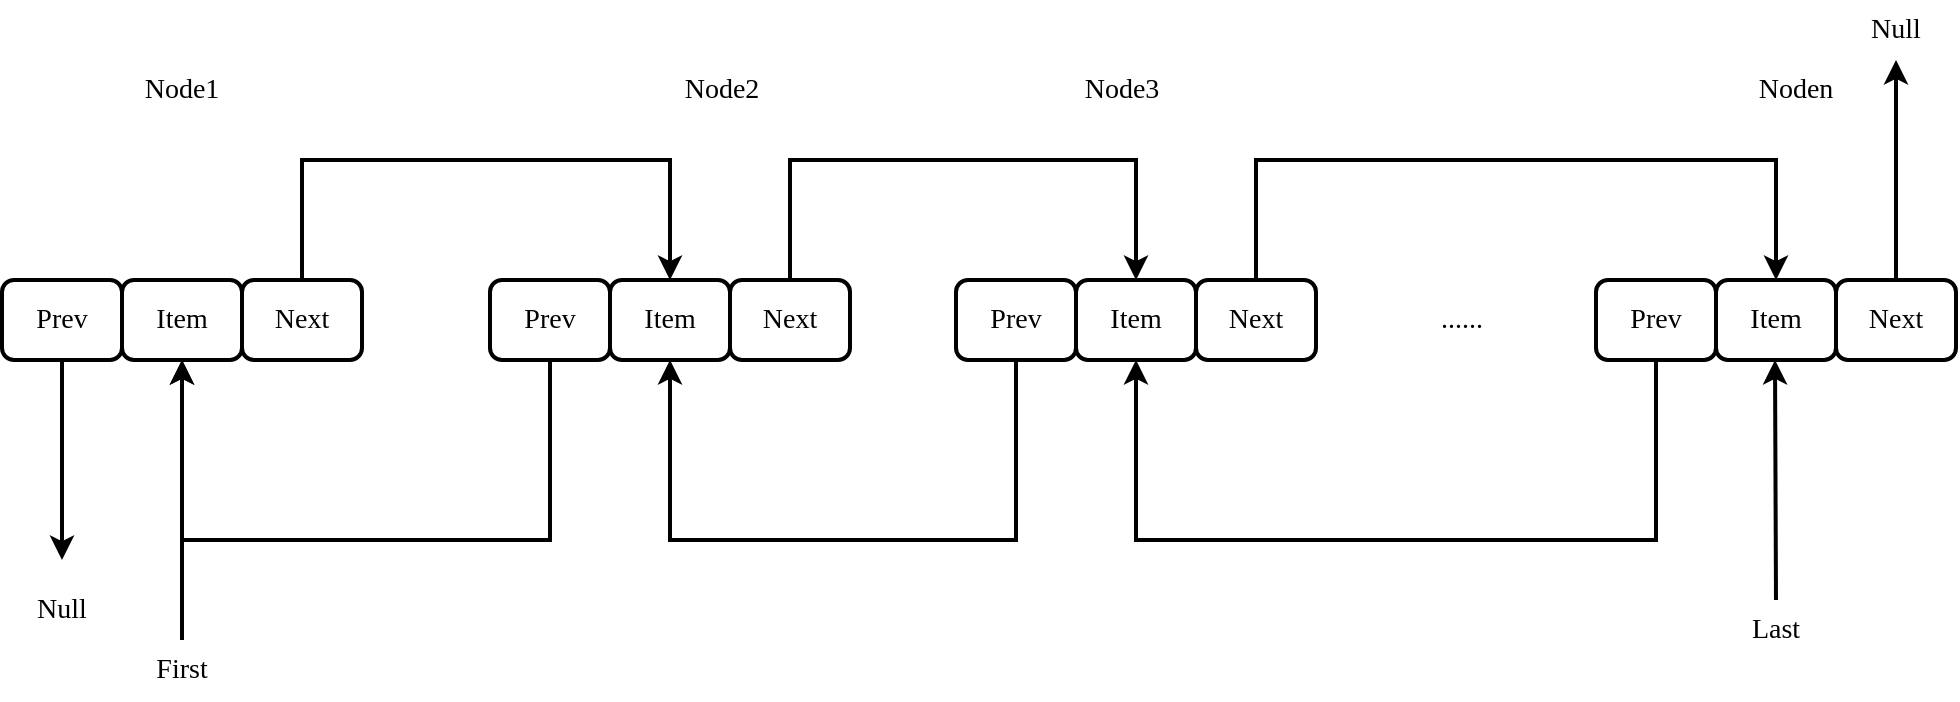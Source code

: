 <mxfile version="21.2.9" type="github" pages="5">
  <diagram name="第 1 页" id="wIRMe-s_Gl-oYLE8g8nR">
    <mxGraphModel dx="2074" dy="1116" grid="1" gridSize="10" guides="1" tooltips="1" connect="1" arrows="1" fold="1" page="0" pageScale="1" pageWidth="827" pageHeight="1169" math="0" shadow="0">
      <root>
        <mxCell id="0" />
        <mxCell id="1" parent="0" />
        <mxCell id="qrg42Uozh6qfRvUPrSkR-20" style="edgeStyle=orthogonalEdgeStyle;rounded=0;orthogonalLoop=1;jettySize=auto;html=1;fontSize=14;fontFamily=Lucida Console;strokeWidth=2;" parent="1" source="qrg42Uozh6qfRvUPrSkR-1" edge="1">
          <mxGeometry relative="1" as="geometry">
            <mxPoint x="200" y="410" as="targetPoint" />
          </mxGeometry>
        </mxCell>
        <mxCell id="qrg42Uozh6qfRvUPrSkR-1" value="Prev" style="rounded=1;whiteSpace=wrap;html=1;fontFamily=Lucida Console;fontSize=14;strokeWidth=2;" parent="1" vertex="1">
          <mxGeometry x="170" y="270" width="60" height="40" as="geometry" />
        </mxCell>
        <mxCell id="qrg42Uozh6qfRvUPrSkR-2" value="Item" style="rounded=1;whiteSpace=wrap;html=1;fontFamily=Lucida Console;fontSize=14;strokeWidth=2;" parent="1" vertex="1">
          <mxGeometry x="230" y="270" width="60" height="40" as="geometry" />
        </mxCell>
        <mxCell id="qrg42Uozh6qfRvUPrSkR-23" style="edgeStyle=orthogonalEdgeStyle;rounded=0;orthogonalLoop=1;jettySize=auto;html=1;fontSize=14;fontFamily=Lucida Console;strokeWidth=2;" parent="1" source="qrg42Uozh6qfRvUPrSkR-3" target="qrg42Uozh6qfRvUPrSkR-8" edge="1">
          <mxGeometry relative="1" as="geometry">
            <Array as="points">
              <mxPoint x="320" y="210" />
              <mxPoint x="504" y="210" />
            </Array>
          </mxGeometry>
        </mxCell>
        <mxCell id="qrg42Uozh6qfRvUPrSkR-3" value="Next" style="rounded=1;whiteSpace=wrap;html=1;fontFamily=Lucida Console;fontSize=14;strokeWidth=2;" parent="1" vertex="1">
          <mxGeometry x="290" y="270" width="60" height="40" as="geometry" />
        </mxCell>
        <mxCell id="qrg42Uozh6qfRvUPrSkR-22" style="edgeStyle=orthogonalEdgeStyle;rounded=0;orthogonalLoop=1;jettySize=auto;html=1;entryX=0.5;entryY=1;entryDx=0;entryDy=0;fontSize=14;fontFamily=Lucida Console;strokeWidth=2;" parent="1" source="qrg42Uozh6qfRvUPrSkR-7" target="qrg42Uozh6qfRvUPrSkR-2" edge="1">
          <mxGeometry relative="1" as="geometry">
            <Array as="points">
              <mxPoint x="444" y="400" />
              <mxPoint x="260" y="400" />
            </Array>
          </mxGeometry>
        </mxCell>
        <mxCell id="qrg42Uozh6qfRvUPrSkR-7" value="Prev" style="rounded=1;whiteSpace=wrap;html=1;fontFamily=Lucida Console;fontSize=14;strokeWidth=2;" parent="1" vertex="1">
          <mxGeometry x="414" y="270" width="60" height="40" as="geometry" />
        </mxCell>
        <mxCell id="qrg42Uozh6qfRvUPrSkR-8" value="Item" style="rounded=1;whiteSpace=wrap;html=1;fontFamily=Lucida Console;fontSize=14;strokeWidth=2;" parent="1" vertex="1">
          <mxGeometry x="474" y="270" width="60" height="40" as="geometry" />
        </mxCell>
        <mxCell id="qrg42Uozh6qfRvUPrSkR-24" style="edgeStyle=orthogonalEdgeStyle;rounded=0;orthogonalLoop=1;jettySize=auto;html=1;entryX=0.5;entryY=0;entryDx=0;entryDy=0;fontSize=14;fontFamily=Lucida Console;strokeWidth=2;" parent="1" source="qrg42Uozh6qfRvUPrSkR-9" target="qrg42Uozh6qfRvUPrSkR-11" edge="1">
          <mxGeometry relative="1" as="geometry">
            <Array as="points">
              <mxPoint x="564" y="210" />
              <mxPoint x="737" y="210" />
            </Array>
          </mxGeometry>
        </mxCell>
        <mxCell id="qrg42Uozh6qfRvUPrSkR-9" value="Next" style="rounded=1;whiteSpace=wrap;html=1;fontFamily=Lucida Console;fontSize=14;strokeWidth=2;" parent="1" vertex="1">
          <mxGeometry x="534" y="270" width="60" height="40" as="geometry" />
        </mxCell>
        <mxCell id="qrg42Uozh6qfRvUPrSkR-25" style="edgeStyle=orthogonalEdgeStyle;rounded=0;orthogonalLoop=1;jettySize=auto;html=1;entryX=0.5;entryY=1;entryDx=0;entryDy=0;fontSize=14;fontFamily=Lucida Console;strokeWidth=2;" parent="1" source="qrg42Uozh6qfRvUPrSkR-10" target="qrg42Uozh6qfRvUPrSkR-8" edge="1">
          <mxGeometry relative="1" as="geometry">
            <Array as="points">
              <mxPoint x="677" y="400" />
              <mxPoint x="504" y="400" />
            </Array>
          </mxGeometry>
        </mxCell>
        <mxCell id="qrg42Uozh6qfRvUPrSkR-10" value="Prev" style="rounded=1;whiteSpace=wrap;html=1;fontFamily=Lucida Console;fontSize=14;strokeWidth=2;" parent="1" vertex="1">
          <mxGeometry x="647" y="270" width="60" height="40" as="geometry" />
        </mxCell>
        <mxCell id="qrg42Uozh6qfRvUPrSkR-11" value="Item" style="rounded=1;whiteSpace=wrap;html=1;fontFamily=Lucida Console;fontSize=14;strokeWidth=2;" parent="1" vertex="1">
          <mxGeometry x="707" y="270" width="60" height="40" as="geometry" />
        </mxCell>
        <mxCell id="qrg42Uozh6qfRvUPrSkR-30" style="edgeStyle=orthogonalEdgeStyle;rounded=0;orthogonalLoop=1;jettySize=auto;html=1;fontSize=14;fontFamily=Lucida Console;strokeWidth=2;" parent="1" source="qrg42Uozh6qfRvUPrSkR-12" target="qrg42Uozh6qfRvUPrSkR-14" edge="1">
          <mxGeometry relative="1" as="geometry">
            <Array as="points">
              <mxPoint x="797" y="210" />
              <mxPoint x="1057" y="210" />
            </Array>
          </mxGeometry>
        </mxCell>
        <mxCell id="qrg42Uozh6qfRvUPrSkR-12" value="Next" style="rounded=1;whiteSpace=wrap;html=1;fontFamily=Lucida Console;fontSize=14;strokeWidth=2;" parent="1" vertex="1">
          <mxGeometry x="767" y="270" width="60" height="40" as="geometry" />
        </mxCell>
        <mxCell id="qrg42Uozh6qfRvUPrSkR-31" style="edgeStyle=orthogonalEdgeStyle;rounded=0;orthogonalLoop=1;jettySize=auto;html=1;entryX=0.5;entryY=1;entryDx=0;entryDy=0;fontSize=14;fontFamily=Lucida Console;strokeWidth=2;" parent="1" source="qrg42Uozh6qfRvUPrSkR-13" target="qrg42Uozh6qfRvUPrSkR-11" edge="1">
          <mxGeometry relative="1" as="geometry">
            <Array as="points">
              <mxPoint x="997" y="400" />
              <mxPoint x="737" y="400" />
            </Array>
          </mxGeometry>
        </mxCell>
        <mxCell id="qrg42Uozh6qfRvUPrSkR-13" value="Prev" style="rounded=1;whiteSpace=wrap;html=1;fontFamily=Lucida Console;fontSize=14;strokeWidth=2;" parent="1" vertex="1">
          <mxGeometry x="967" y="270" width="60" height="40" as="geometry" />
        </mxCell>
        <mxCell id="qrg42Uozh6qfRvUPrSkR-14" value="Item" style="rounded=1;whiteSpace=wrap;html=1;fontFamily=Lucida Console;fontSize=14;strokeWidth=2;" parent="1" vertex="1">
          <mxGeometry x="1027" y="270" width="60" height="40" as="geometry" />
        </mxCell>
        <mxCell id="qrg42Uozh6qfRvUPrSkR-36" style="edgeStyle=orthogonalEdgeStyle;rounded=0;orthogonalLoop=1;jettySize=auto;html=1;fontSize=14;fontFamily=Lucida Console;strokeWidth=2;" parent="1" source="qrg42Uozh6qfRvUPrSkR-15" edge="1">
          <mxGeometry relative="1" as="geometry">
            <mxPoint x="1117" y="160" as="targetPoint" />
          </mxGeometry>
        </mxCell>
        <mxCell id="qrg42Uozh6qfRvUPrSkR-15" value="Next" style="rounded=1;whiteSpace=wrap;html=1;fontFamily=Lucida Console;fontSize=14;strokeWidth=2;" parent="1" vertex="1">
          <mxGeometry x="1087" y="270" width="60" height="40" as="geometry" />
        </mxCell>
        <mxCell id="qrg42Uozh6qfRvUPrSkR-16" value="......" style="text;html=1;strokeColor=none;fillColor=none;align=center;verticalAlign=middle;whiteSpace=wrap;rounded=0;fontSize=14;fontFamily=Lucida Console;strokeWidth=2;" parent="1" vertex="1">
          <mxGeometry x="870" y="270" width="60" height="40" as="geometry" />
        </mxCell>
        <mxCell id="qrg42Uozh6qfRvUPrSkR-18" value="" style="endArrow=classic;html=1;rounded=0;entryX=0.5;entryY=1;entryDx=0;entryDy=0;fontSize=14;fontFamily=Lucida Console;strokeWidth=2;" parent="1" target="qrg42Uozh6qfRvUPrSkR-2" edge="1">
          <mxGeometry width="50" height="50" relative="1" as="geometry">
            <mxPoint x="260" y="450" as="sourcePoint" />
            <mxPoint x="260" y="330" as="targetPoint" />
          </mxGeometry>
        </mxCell>
        <mxCell id="qrg42Uozh6qfRvUPrSkR-19" value="First" style="text;html=1;strokeColor=none;fillColor=none;align=center;verticalAlign=middle;whiteSpace=wrap;rounded=0;fontFamily=Lucida Console;fontSize=14;strokeWidth=2;" parent="1" vertex="1">
          <mxGeometry x="230" y="450" width="60" height="30" as="geometry" />
        </mxCell>
        <mxCell id="qrg42Uozh6qfRvUPrSkR-21" value="Null" style="text;html=1;strokeColor=none;fillColor=none;align=center;verticalAlign=middle;whiteSpace=wrap;rounded=0;fontSize=14;fontFamily=Lucida Console;strokeWidth=2;" parent="1" vertex="1">
          <mxGeometry x="170" y="420" width="60" height="30" as="geometry" />
        </mxCell>
        <mxCell id="qrg42Uozh6qfRvUPrSkR-26" value="Node1" style="text;html=1;strokeColor=none;fillColor=none;align=center;verticalAlign=middle;whiteSpace=wrap;rounded=0;fontFamily=Lucida Console;fontSize=14;strokeWidth=2;" parent="1" vertex="1">
          <mxGeometry x="230" y="160" width="60" height="30" as="geometry" />
        </mxCell>
        <mxCell id="qrg42Uozh6qfRvUPrSkR-27" value="Node2" style="text;html=1;strokeColor=none;fillColor=none;align=center;verticalAlign=middle;whiteSpace=wrap;rounded=0;fontFamily=Lucida Console;fontSize=14;strokeWidth=2;" parent="1" vertex="1">
          <mxGeometry x="500" y="160" width="60" height="30" as="geometry" />
        </mxCell>
        <mxCell id="qrg42Uozh6qfRvUPrSkR-28" value="Node3" style="text;html=1;strokeColor=none;fillColor=none;align=center;verticalAlign=middle;whiteSpace=wrap;rounded=0;fontFamily=Lucida Console;fontSize=14;strokeWidth=2;" parent="1" vertex="1">
          <mxGeometry x="700" y="160" width="60" height="30" as="geometry" />
        </mxCell>
        <mxCell id="qrg42Uozh6qfRvUPrSkR-29" value="Noden" style="text;html=1;strokeColor=none;fillColor=none;align=center;verticalAlign=middle;whiteSpace=wrap;rounded=0;fontFamily=Lucida Console;fontSize=14;strokeWidth=2;" parent="1" vertex="1">
          <mxGeometry x="1037" y="160" width="60" height="30" as="geometry" />
        </mxCell>
        <mxCell id="qrg42Uozh6qfRvUPrSkR-33" value="" style="endArrow=classic;html=1;rounded=0;entryX=0.5;entryY=1;entryDx=0;entryDy=0;fontSize=14;fontFamily=Lucida Console;strokeWidth=2;" parent="1" edge="1">
          <mxGeometry width="50" height="50" relative="1" as="geometry">
            <mxPoint x="1057" y="430" as="sourcePoint" />
            <mxPoint x="1056.5" y="310" as="targetPoint" />
          </mxGeometry>
        </mxCell>
        <mxCell id="qrg42Uozh6qfRvUPrSkR-35" value="Last" style="text;html=1;strokeColor=none;fillColor=none;align=center;verticalAlign=middle;whiteSpace=wrap;rounded=0;fontFamily=Lucida Console;fontSize=14;strokeWidth=2;" parent="1" vertex="1">
          <mxGeometry x="1027" y="430" width="60" height="30" as="geometry" />
        </mxCell>
        <mxCell id="qrg42Uozh6qfRvUPrSkR-37" value="Null" style="text;html=1;strokeColor=none;fillColor=none;align=center;verticalAlign=middle;whiteSpace=wrap;rounded=0;fontSize=14;fontFamily=Lucida Console;strokeWidth=2;" parent="1" vertex="1">
          <mxGeometry x="1087" y="130" width="60" height="30" as="geometry" />
        </mxCell>
      </root>
    </mxGraphModel>
  </diagram>
  <diagram id="QfgXBux2_X3bpuQgBIrw" name="第 2 页">
    <mxGraphModel dx="2074" dy="1116" grid="1" gridSize="10" guides="1" tooltips="1" connect="1" arrows="1" fold="1" page="1" pageScale="1" pageWidth="827" pageHeight="1169" math="0" shadow="0">
      <root>
        <mxCell id="0" />
        <mxCell id="1" parent="0" />
        <mxCell id="dg6ZHdE0oC0c4fAQFHmU-4" style="edgeStyle=orthogonalEdgeStyle;rounded=0;orthogonalLoop=1;jettySize=auto;html=1;fontFamily=Lucida Console;fontSize=14;" parent="1" source="dg6ZHdE0oC0c4fAQFHmU-1" target="dg6ZHdE0oC0c4fAQFHmU-3" edge="1">
          <mxGeometry relative="1" as="geometry" />
        </mxCell>
        <mxCell id="dg6ZHdE0oC0c4fAQFHmU-1" value="开始" style="rounded=1;whiteSpace=wrap;html=1;fontSize=14;fontFamily=Lucida Console;" parent="1" vertex="1">
          <mxGeometry x="80" y="150" width="70" height="40" as="geometry" />
        </mxCell>
        <mxCell id="dg6ZHdE0oC0c4fAQFHmU-7" style="edgeStyle=orthogonalEdgeStyle;rounded=0;orthogonalLoop=1;jettySize=auto;html=1;fontSize=14;fontFamily=Lucida Console;" parent="1" source="dg6ZHdE0oC0c4fAQFHmU-3" target="dg6ZHdE0oC0c4fAQFHmU-6" edge="1">
          <mxGeometry relative="1" as="geometry" />
        </mxCell>
        <mxCell id="dg6ZHdE0oC0c4fAQFHmU-3" value="hash()" style="rounded=1;whiteSpace=wrap;html=1;fontSize=14;fontFamily=Lucida Console;" parent="1" vertex="1">
          <mxGeometry x="260" y="150" width="70" height="40" as="geometry" />
        </mxCell>
        <mxCell id="dg6ZHdE0oC0c4fAQFHmU-5" value="计算key的hash值" style="text;html=1;strokeColor=none;fillColor=none;align=center;verticalAlign=middle;whiteSpace=wrap;rounded=0;fontFamily=Lucida Console;fontSize=14;" parent="1" vertex="1">
          <mxGeometry x="160" y="180" width="80" height="30" as="geometry" />
        </mxCell>
        <mxCell id="dg6ZHdE0oC0c4fAQFHmU-13" style="edgeStyle=orthogonalEdgeStyle;rounded=0;orthogonalLoop=1;jettySize=auto;html=1;fontSize=14;fontFamily=Lucida Console;" parent="1" source="dg6ZHdE0oC0c4fAQFHmU-6" target="dg6ZHdE0oC0c4fAQFHmU-10" edge="1">
          <mxGeometry relative="1" as="geometry" />
        </mxCell>
        <mxCell id="dg6ZHdE0oC0c4fAQFHmU-15" style="edgeStyle=orthogonalEdgeStyle;rounded=0;orthogonalLoop=1;jettySize=auto;html=1;fontSize=14;fontFamily=Lucida Console;" parent="1" source="dg6ZHdE0oC0c4fAQFHmU-6" target="dg6ZHdE0oC0c4fAQFHmU-12" edge="1">
          <mxGeometry relative="1" as="geometry" />
        </mxCell>
        <mxCell id="dg6ZHdE0oC0c4fAQFHmU-6" value="判断该位置的元素是否为null" style="rhombus;whiteSpace=wrap;html=1;fontSize=14;fontFamily=Lucida Console;" parent="1" vertex="1">
          <mxGeometry x="440" y="130" width="90" height="80" as="geometry" />
        </mxCell>
        <mxCell id="dg6ZHdE0oC0c4fAQFHmU-8" value="根据hash值计算当前元素的位置" style="text;html=1;strokeColor=none;fillColor=none;align=center;verticalAlign=middle;whiteSpace=wrap;rounded=0;fontFamily=Lucida Console;fontSize=14;" parent="1" vertex="1">
          <mxGeometry x="340" y="180" width="80" height="40" as="geometry" />
        </mxCell>
        <mxCell id="dg6ZHdE0oC0c4fAQFHmU-29" style="edgeStyle=orthogonalEdgeStyle;rounded=0;orthogonalLoop=1;jettySize=auto;html=1;fontSize=14;fontFamily=Lucida Console;" parent="1" source="dg6ZHdE0oC0c4fAQFHmU-10" target="dg6ZHdE0oC0c4fAQFHmU-28" edge="1">
          <mxGeometry relative="1" as="geometry" />
        </mxCell>
        <mxCell id="dg6ZHdE0oC0c4fAQFHmU-10" value="直接添加到桶里" style="rounded=1;whiteSpace=wrap;html=1;fontSize=14;fontFamily=Lucida Console;" parent="1" vertex="1">
          <mxGeometry x="610" y="150" width="110" height="40" as="geometry" />
        </mxCell>
        <mxCell id="dg6ZHdE0oC0c4fAQFHmU-18" style="edgeStyle=orthogonalEdgeStyle;rounded=0;orthogonalLoop=1;jettySize=auto;html=1;fontSize=14;fontFamily=Lucida Console;" parent="1" source="dg6ZHdE0oC0c4fAQFHmU-12" target="dg6ZHdE0oC0c4fAQFHmU-17" edge="1">
          <mxGeometry relative="1" as="geometry" />
        </mxCell>
        <mxCell id="dg6ZHdE0oC0c4fAQFHmU-30" style="edgeStyle=orthogonalEdgeStyle;rounded=0;orthogonalLoop=1;jettySize=auto;html=1;fontSize=14;fontFamily=Lucida Console;" parent="1" source="dg6ZHdE0oC0c4fAQFHmU-12" target="dg6ZHdE0oC0c4fAQFHmU-20" edge="1">
          <mxGeometry relative="1" as="geometry" />
        </mxCell>
        <mxCell id="dg6ZHdE0oC0c4fAQFHmU-12" value="equals()" style="rhombus;whiteSpace=wrap;html=1;fontSize=14;fontFamily=Lucida Console;" parent="1" vertex="1">
          <mxGeometry x="440" y="300" width="90" height="80" as="geometry" />
        </mxCell>
        <mxCell id="dg6ZHdE0oC0c4fAQFHmU-14" value="true" style="text;html=1;strokeColor=none;fillColor=none;align=center;verticalAlign=middle;whiteSpace=wrap;rounded=0;fontSize=14;fontFamily=Lucida Console;" parent="1" vertex="1">
          <mxGeometry x="533" y="140" width="60" height="30" as="geometry" />
        </mxCell>
        <mxCell id="dg6ZHdE0oC0c4fAQFHmU-16" value="false" style="text;html=1;strokeColor=none;fillColor=none;align=center;verticalAlign=middle;whiteSpace=wrap;rounded=0;fontSize=14;fontFamily=Lucida Console;" parent="1" vertex="1">
          <mxGeometry x="480" y="240" width="60" height="30" as="geometry" />
        </mxCell>
        <mxCell id="dg6ZHdE0oC0c4fAQFHmU-47" style="edgeStyle=orthogonalEdgeStyle;rounded=0;orthogonalLoop=1;jettySize=auto;html=1;" parent="1" source="dg6ZHdE0oC0c4fAQFHmU-17" target="dg6ZHdE0oC0c4fAQFHmU-19" edge="1">
          <mxGeometry relative="1" as="geometry" />
        </mxCell>
        <mxCell id="dg6ZHdE0oC0c4fAQFHmU-17" value="将当前元素替换之前的元素" style="rounded=1;whiteSpace=wrap;html=1;fontSize=14;fontFamily=Lucida Console;" parent="1" vertex="1">
          <mxGeometry x="240" y="320" width="120" height="40" as="geometry" />
        </mxCell>
        <mxCell id="dg6ZHdE0oC0c4fAQFHmU-19" value="return 原来的元素" style="rounded=1;whiteSpace=wrap;html=1;fontSize=14;fontFamily=Lucida Console;" parent="1" vertex="1">
          <mxGeometry x="35" y="320" width="140" height="40" as="geometry" />
        </mxCell>
        <mxCell id="dg6ZHdE0oC0c4fAQFHmU-31" style="edgeStyle=orthogonalEdgeStyle;rounded=0;orthogonalLoop=1;jettySize=auto;html=1;fontSize=14;fontFamily=Lucida Console;" parent="1" source="dg6ZHdE0oC0c4fAQFHmU-20" target="dg6ZHdE0oC0c4fAQFHmU-21" edge="1">
          <mxGeometry relative="1" as="geometry" />
        </mxCell>
        <mxCell id="dg6ZHdE0oC0c4fAQFHmU-20" value="是否已经在红黑树存储" style="rhombus;whiteSpace=wrap;html=1;fontSize=14;fontFamily=Lucida Console;" parent="1" vertex="1">
          <mxGeometry x="440" y="450" width="90" height="80" as="geometry" />
        </mxCell>
        <mxCell id="dg6ZHdE0oC0c4fAQFHmU-32" style="edgeStyle=orthogonalEdgeStyle;rounded=0;orthogonalLoop=1;jettySize=auto;html=1;fontSize=14;fontFamily=Lucida Console;" parent="1" source="dg6ZHdE0oC0c4fAQFHmU-21" target="dg6ZHdE0oC0c4fAQFHmU-22" edge="1">
          <mxGeometry relative="1" as="geometry" />
        </mxCell>
        <mxCell id="dg6ZHdE0oC0c4fAQFHmU-36" style="edgeStyle=orthogonalEdgeStyle;rounded=0;orthogonalLoop=1;jettySize=auto;html=1;fontSize=14;fontFamily=Lucida Console;" parent="1" source="dg6ZHdE0oC0c4fAQFHmU-21" target="dg6ZHdE0oC0c4fAQFHmU-27" edge="1">
          <mxGeometry relative="1" as="geometry" />
        </mxCell>
        <mxCell id="dg6ZHdE0oC0c4fAQFHmU-21" value="当前位置的next是否为null" style="rhombus;whiteSpace=wrap;html=1;fontSize=14;fontFamily=Lucida Console;" parent="1" vertex="1">
          <mxGeometry x="270" y="450" width="90" height="80" as="geometry" />
        </mxCell>
        <mxCell id="dg6ZHdE0oC0c4fAQFHmU-33" style="edgeStyle=orthogonalEdgeStyle;rounded=0;orthogonalLoop=1;jettySize=auto;html=1;fontSize=14;fontFamily=Lucida Console;" parent="1" source="dg6ZHdE0oC0c4fAQFHmU-22" target="dg6ZHdE0oC0c4fAQFHmU-23" edge="1">
          <mxGeometry relative="1" as="geometry" />
        </mxCell>
        <mxCell id="dg6ZHdE0oC0c4fAQFHmU-22" value="在链表的尾部添加当前元素" style="rounded=1;whiteSpace=wrap;html=1;fontSize=14;fontFamily=Lucida Console;" parent="1" vertex="1">
          <mxGeometry x="70" y="470" width="120" height="40" as="geometry" />
        </mxCell>
        <mxCell id="dg6ZHdE0oC0c4fAQFHmU-34" style="edgeStyle=orthogonalEdgeStyle;rounded=0;orthogonalLoop=1;jettySize=auto;html=1;fontSize=14;fontFamily=Lucida Console;" parent="1" source="dg6ZHdE0oC0c4fAQFHmU-23" target="dg6ZHdE0oC0c4fAQFHmU-25" edge="1">
          <mxGeometry relative="1" as="geometry" />
        </mxCell>
        <mxCell id="dg6ZHdE0oC0c4fAQFHmU-42" style="edgeStyle=orthogonalEdgeStyle;rounded=0;orthogonalLoop=1;jettySize=auto;html=1;entryX=0;entryY=0.5;entryDx=0;entryDy=0;fontSize=14;fontFamily=Lucida Console;" parent="1" source="dg6ZHdE0oC0c4fAQFHmU-23" target="dg6ZHdE0oC0c4fAQFHmU-22" edge="1">
          <mxGeometry relative="1" as="geometry">
            <Array as="points">
              <mxPoint x="50" y="625" />
              <mxPoint x="50" y="490" />
            </Array>
          </mxGeometry>
        </mxCell>
        <mxCell id="dg6ZHdE0oC0c4fAQFHmU-23" value="当前桶的链表是否超过链表的阈值8" style="rhombus;whiteSpace=wrap;html=1;fontSize=14;fontFamily=Lucida Console;" parent="1" vertex="1">
          <mxGeometry x="85" y="585" width="90" height="80" as="geometry" />
        </mxCell>
        <mxCell id="dg6ZHdE0oC0c4fAQFHmU-35" style="edgeStyle=orthogonalEdgeStyle;rounded=0;orthogonalLoop=1;jettySize=auto;html=1;entryX=0;entryY=0.5;entryDx=0;entryDy=0;fontSize=14;fontFamily=Lucida Console;" parent="1" source="dg6ZHdE0oC0c4fAQFHmU-25" target="dg6ZHdE0oC0c4fAQFHmU-26" edge="1">
          <mxGeometry relative="1" as="geometry" />
        </mxCell>
        <mxCell id="dg6ZHdE0oC0c4fAQFHmU-25" value="在红黑树进行存储" style="rounded=1;whiteSpace=wrap;html=1;fontSize=14;fontFamily=Lucida Console;" parent="1" vertex="1">
          <mxGeometry x="70" y="730" width="120" height="40" as="geometry" />
        </mxCell>
        <mxCell id="dg6ZHdE0oC0c4fAQFHmU-26" value="return null" style="rounded=1;whiteSpace=wrap;html=1;fontSize=14;fontFamily=Lucida Console;" parent="1" vertex="1">
          <mxGeometry x="270" y="730" width="120" height="40" as="geometry" />
        </mxCell>
        <mxCell id="dg6ZHdE0oC0c4fAQFHmU-37" style="edgeStyle=orthogonalEdgeStyle;rounded=0;orthogonalLoop=1;jettySize=auto;html=1;fontSize=14;fontFamily=Lucida Console;" parent="1" source="dg6ZHdE0oC0c4fAQFHmU-27" edge="1">
          <mxGeometry relative="1" as="geometry">
            <mxPoint x="410" y="490" as="targetPoint" />
          </mxGeometry>
        </mxCell>
        <mxCell id="dg6ZHdE0oC0c4fAQFHmU-27" value="遍历下一个节点" style="rounded=1;whiteSpace=wrap;html=1;fontSize=14;fontFamily=Lucida Console;" parent="1" vertex="1">
          <mxGeometry x="255" y="605" width="120" height="40" as="geometry" />
        </mxCell>
        <mxCell id="dg6ZHdE0oC0c4fAQFHmU-28" value="return null" style="rounded=1;whiteSpace=wrap;html=1;fontSize=14;fontFamily=Lucida Console;" parent="1" vertex="1">
          <mxGeometry x="800" y="150" width="120" height="40" as="geometry" />
        </mxCell>
        <mxCell id="dg6ZHdE0oC0c4fAQFHmU-38" value="false" style="text;html=1;strokeColor=none;fillColor=none;align=center;verticalAlign=middle;whiteSpace=wrap;rounded=0;fontSize=14;fontFamily=Lucida Console;" parent="1" vertex="1">
          <mxGeometry x="490" y="400" width="60" height="30" as="geometry" />
        </mxCell>
        <mxCell id="dg6ZHdE0oC0c4fAQFHmU-39" value="false" style="text;html=1;strokeColor=none;fillColor=none;align=center;verticalAlign=middle;whiteSpace=wrap;rounded=0;fontSize=14;fontFamily=Lucida Console;" parent="1" vertex="1">
          <mxGeometry x="310" y="540" width="60" height="30" as="geometry" />
        </mxCell>
        <mxCell id="dg6ZHdE0oC0c4fAQFHmU-40" value="true" style="text;html=1;strokeColor=none;fillColor=none;align=center;verticalAlign=middle;whiteSpace=wrap;rounded=0;fontSize=14;fontFamily=Lucida Console;" parent="1" vertex="1">
          <mxGeometry x="372" y="309" width="60" height="30" as="geometry" />
        </mxCell>
        <mxCell id="dg6ZHdE0oC0c4fAQFHmU-41" value="true" style="text;html=1;strokeColor=none;fillColor=none;align=center;verticalAlign=middle;whiteSpace=wrap;rounded=0;fontSize=14;fontFamily=Lucida Console;" parent="1" vertex="1">
          <mxGeometry x="200" y="460" width="60" height="30" as="geometry" />
        </mxCell>
        <mxCell id="dg6ZHdE0oC0c4fAQFHmU-43" value="true" style="text;html=1;strokeColor=none;fillColor=none;align=center;verticalAlign=middle;whiteSpace=wrap;rounded=0;fontSize=14;fontFamily=Lucida Console;" parent="1" vertex="1">
          <mxGeometry x="119" y="680" width="60" height="30" as="geometry" />
        </mxCell>
        <mxCell id="dg6ZHdE0oC0c4fAQFHmU-44" value="false" style="text;html=1;strokeColor=none;fillColor=none;align=center;verticalAlign=middle;whiteSpace=wrap;rounded=0;" parent="1" vertex="1">
          <mxGeometry y="540" width="60" height="30" as="geometry" />
        </mxCell>
        <mxCell id="dg6ZHdE0oC0c4fAQFHmU-45" value="判断已有元素key的hash值和当前位置的key的hash值是否相等" style="text;html=1;strokeColor=none;fillColor=none;align=center;verticalAlign=top;whiteSpace=wrap;rounded=0;fontSize=14;" parent="1" vertex="1">
          <mxGeometry x="540" y="300" width="120" height="80" as="geometry" />
        </mxCell>
      </root>
    </mxGraphModel>
  </diagram>
  <diagram id="WjLIxlNdfkDQYKYCukE1" name="第 3 页">
    <mxGraphModel dx="2074" dy="1116" grid="1" gridSize="10" guides="1" tooltips="1" connect="1" arrows="1" fold="1" page="1" pageScale="1" pageWidth="827" pageHeight="1169" math="0" shadow="0">
      <root>
        <mxCell id="0" />
        <mxCell id="1" parent="0" />
        <mxCell id="lFYa3qovm9Pjl4NJ3dws-1" value="" style="rounded=1;whiteSpace=wrap;html=1;fillColor=#d8d8d8;fontSize=14;" parent="1" vertex="1">
          <mxGeometry x="270" y="207" width="220" height="30" as="geometry" />
        </mxCell>
        <mxCell id="lFYa3qovm9Pjl4NJ3dws-2" value="输入流" style="rounded=1;whiteSpace=wrap;html=1;fontSize=14;" parent="1" vertex="1">
          <mxGeometry x="196" y="240" width="100" height="30" as="geometry" />
        </mxCell>
        <mxCell id="lFYa3qovm9Pjl4NJ3dws-3" value="输出流" style="rounded=1;whiteSpace=wrap;html=1;fontSize=14;" parent="1" vertex="1">
          <mxGeometry x="479" y="240" width="100" height="30" as="geometry" />
        </mxCell>
        <mxCell id="lFYa3qovm9Pjl4NJ3dws-5" value="A" style="rounded=1;whiteSpace=wrap;html=1;fontSize=14;" parent="1" vertex="1">
          <mxGeometry x="300" y="240" width="30" height="30" as="geometry" />
        </mxCell>
        <mxCell id="lFYa3qovm9Pjl4NJ3dws-6" value="B" style="rounded=1;whiteSpace=wrap;html=1;fontSize=14;" parent="1" vertex="1">
          <mxGeometry x="335" y="240" width="30" height="30" as="geometry" />
        </mxCell>
        <mxCell id="lFYa3qovm9Pjl4NJ3dws-7" value="C" style="rounded=1;whiteSpace=wrap;html=1;fontSize=14;" parent="1" vertex="1">
          <mxGeometry x="370" y="240" width="30" height="30" as="geometry" />
        </mxCell>
        <mxCell id="lFYa3qovm9Pjl4NJ3dws-8" value="E" style="rounded=1;whiteSpace=wrap;html=1;fontSize=14;" parent="1" vertex="1">
          <mxGeometry x="445" y="240" width="30" height="30" as="geometry" />
        </mxCell>
        <mxCell id="lFYa3qovm9Pjl4NJ3dws-9" value="D" style="rounded=1;whiteSpace=wrap;html=1;fontSize=14;" parent="1" vertex="1">
          <mxGeometry x="410" y="240" width="30" height="30" as="geometry" />
        </mxCell>
        <mxCell id="lFYa3qovm9Pjl4NJ3dws-14" value="" style="shape=flexArrow;endArrow=classic;html=1;rounded=0;endWidth=4.96;endSize=3.388;width=6;fontSize=14;" parent="1" edge="1">
          <mxGeometry width="50" height="50" relative="1" as="geometry">
            <mxPoint x="571" y="255.63" as="sourcePoint" />
            <mxPoint x="590" y="256" as="targetPoint" />
          </mxGeometry>
        </mxCell>
        <mxCell id="lFYa3qovm9Pjl4NJ3dws-16" value="" style="rounded=1;whiteSpace=wrap;html=1;fillColor=#d8d8d8;fontSize=14;" parent="1" vertex="1">
          <mxGeometry x="270" y="273" width="220" height="30" as="geometry" />
        </mxCell>
        <mxCell id="lFYa3qovm9Pjl4NJ3dws-17" value="" style="shape=flexArrow;endArrow=classic;html=1;rounded=0;endWidth=4.96;endSize=3.388;width=6;fontSize=14;" parent="1" edge="1">
          <mxGeometry width="50" height="50" relative="1" as="geometry">
            <mxPoint x="290" y="255.63" as="sourcePoint" />
            <mxPoint x="309" y="256" as="targetPoint" />
          </mxGeometry>
        </mxCell>
        <mxCell id="lFYa3qovm9Pjl4NJ3dws-18" value="内存&lt;br style=&quot;font-size: 14px;&quot;&gt;（java程序）" style="rounded=1;whiteSpace=wrap;html=1;fontSize=14;" parent="1" vertex="1">
          <mxGeometry x="341" y="489" width="145" height="100" as="geometry" />
        </mxCell>
        <mxCell id="lFYa3qovm9Pjl4NJ3dws-19" value="" style="shape=flexArrow;endArrow=classic;html=1;rounded=0;fontSize=14;" parent="1" edge="1">
          <mxGeometry width="50" height="50" relative="1" as="geometry">
            <mxPoint x="486" y="540" as="sourcePoint" />
            <mxPoint x="582" y="540" as="targetPoint" />
          </mxGeometry>
        </mxCell>
        <mxCell id="lFYa3qovm9Pjl4NJ3dws-20" value="" style="rounded=1;whiteSpace=wrap;html=1;fontSize=14;" parent="1" vertex="1">
          <mxGeometry x="581" y="440" width="120" height="190" as="geometry" />
        </mxCell>
        <mxCell id="lFYa3qovm9Pjl4NJ3dws-21" value="显示器" style="rounded=1;whiteSpace=wrap;html=1;fontSize=14;" parent="1" vertex="1">
          <mxGeometry x="586" y="450" width="110" height="50" as="geometry" />
        </mxCell>
        <mxCell id="lFYa3qovm9Pjl4NJ3dws-22" value="文件" style="rounded=1;whiteSpace=wrap;html=1;fontSize=14;" parent="1" vertex="1">
          <mxGeometry x="586" y="510" width="110" height="50" as="geometry" />
        </mxCell>
        <mxCell id="lFYa3qovm9Pjl4NJ3dws-23" value="网络" style="rounded=1;whiteSpace=wrap;html=1;fontSize=14;" parent="1" vertex="1">
          <mxGeometry x="586" y="571.5" width="110" height="50" as="geometry" />
        </mxCell>
        <mxCell id="lFYa3qovm9Pjl4NJ3dws-24" value="" style="rounded=1;whiteSpace=wrap;html=1;fontSize=14;" parent="1" vertex="1">
          <mxGeometry x="140" y="441" width="120" height="190" as="geometry" />
        </mxCell>
        <mxCell id="lFYa3qovm9Pjl4NJ3dws-25" value="键盘" style="rounded=1;whiteSpace=wrap;html=1;fontSize=14;" parent="1" vertex="1">
          <mxGeometry x="145" y="451" width="110" height="50" as="geometry" />
        </mxCell>
        <mxCell id="lFYa3qovm9Pjl4NJ3dws-26" value="文件" style="rounded=1;whiteSpace=wrap;html=1;fontSize=14;" parent="1" vertex="1">
          <mxGeometry x="145" y="511" width="110" height="50" as="geometry" />
        </mxCell>
        <mxCell id="lFYa3qovm9Pjl4NJ3dws-27" value="网络" style="rounded=1;whiteSpace=wrap;html=1;fontSize=14;" parent="1" vertex="1">
          <mxGeometry x="145" y="572.5" width="110" height="50" as="geometry" />
        </mxCell>
        <mxCell id="lFYa3qovm9Pjl4NJ3dws-28" value="" style="shape=flexArrow;endArrow=classic;html=1;rounded=0;fontSize=14;" parent="1" edge="1">
          <mxGeometry width="50" height="50" relative="1" as="geometry">
            <mxPoint x="261" y="540.5" as="sourcePoint" />
            <mxPoint x="341" y="540.5" as="targetPoint" />
          </mxGeometry>
        </mxCell>
        <mxCell id="lFYa3qovm9Pjl4NJ3dws-29" value="源数据源" style="text;html=1;strokeColor=none;fillColor=none;align=center;verticalAlign=middle;whiteSpace=wrap;rounded=0;fontSize=14;" parent="1" vertex="1">
          <mxGeometry x="266" y="510" width="60" height="30" as="geometry" />
        </mxCell>
        <mxCell id="lFYa3qovm9Pjl4NJ3dws-30" value="目标数据源" style="text;html=1;strokeColor=none;fillColor=none;align=center;verticalAlign=middle;whiteSpace=wrap;rounded=0;fontSize=14;" parent="1" vertex="1">
          <mxGeometry x="490" y="510" width="73" height="30" as="geometry" />
        </mxCell>
      </root>
    </mxGraphModel>
  </diagram>
  <diagram id="zvtO0hSRWEhCTRimJWYI" name="第 4 页">
    <mxGraphModel dx="2074" dy="1116" grid="1" gridSize="10" guides="1" tooltips="1" connect="1" arrows="1" fold="1" page="1" pageScale="1" pageWidth="827" pageHeight="1169" math="0" shadow="0">
      <root>
        <mxCell id="0" />
        <mxCell id="1" parent="0" />
        <mxCell id="obsdM97gAh3jI52M8-Ru-1" value="Person.java" style="rounded=1;whiteSpace=wrap;html=1;fontSize=15;fontFamily=Lucida Console;" parent="1" vertex="1">
          <mxGeometry x="90" y="360" width="110" height="50" as="geometry" />
        </mxCell>
        <mxCell id="obsdM97gAh3jI52M8-Ru-2" value="编译器" style="rounded=1;whiteSpace=wrap;html=1;fontSize=15;fontFamily=Lucida Console;" parent="1" vertex="1">
          <mxGeometry x="290" y="360" width="110" height="50" as="geometry" />
        </mxCell>
        <mxCell id="obsdM97gAh3jI52M8-Ru-3" value="Person.class" style="rounded=1;whiteSpace=wrap;html=1;fontSize=15;fontFamily=Lucida Console;" parent="1" vertex="1">
          <mxGeometry x="470" y="360" width="110" height="50" as="geometry" />
        </mxCell>
        <mxCell id="obsdM97gAh3jI52M8-Ru-4" value="Java虚拟机" style="rounded=1;whiteSpace=wrap;html=1;fontSize=15;fontFamily=Lucida Console;" parent="1" vertex="1">
          <mxGeometry x="660" y="360" width="110" height="50" as="geometry" />
        </mxCell>
        <mxCell id="obsdM97gAh3jI52M8-Ru-5" value="运行程序" style="rounded=1;whiteSpace=wrap;html=1;fontSize=15;fontFamily=Lucida Console;" parent="1" vertex="1">
          <mxGeometry x="830" y="360" width="110" height="50" as="geometry" />
        </mxCell>
        <mxCell id="obsdM97gAh3jI52M8-Ru-6" value="" style="shape=flexArrow;endArrow=classic;html=1;rounded=0;fillColor=#647687;strokeColor=#314354;entryX=0;entryY=0.5;entryDx=0;entryDy=0;" parent="1" edge="1">
          <mxGeometry width="50" height="50" relative="1" as="geometry">
            <mxPoint x="200" y="384.5" as="sourcePoint" />
            <mxPoint x="290" y="385" as="targetPoint" />
          </mxGeometry>
        </mxCell>
        <mxCell id="obsdM97gAh3jI52M8-Ru-7" value="" style="shape=flexArrow;endArrow=classic;html=1;rounded=0;fillColor=#647687;strokeColor=#314354;" parent="1" edge="1">
          <mxGeometry width="50" height="50" relative="1" as="geometry">
            <mxPoint x="400" y="384.5" as="sourcePoint" />
            <mxPoint x="470" y="385" as="targetPoint" />
          </mxGeometry>
        </mxCell>
        <mxCell id="obsdM97gAh3jI52M8-Ru-8" value="" style="shape=flexArrow;endArrow=classic;html=1;rounded=0;fillColor=#647687;strokeColor=#314354;entryX=0;entryY=0.5;entryDx=0;entryDy=0;" parent="1" target="obsdM97gAh3jI52M8-Ru-4" edge="1">
          <mxGeometry width="50" height="50" relative="1" as="geometry">
            <mxPoint x="580" y="384.5" as="sourcePoint" />
            <mxPoint x="650" y="385" as="targetPoint" />
          </mxGeometry>
        </mxCell>
        <mxCell id="obsdM97gAh3jI52M8-Ru-10" value="" style="shape=flexArrow;endArrow=classic;html=1;rounded=0;fillColor=#647687;strokeColor=#314354;entryX=0;entryY=0.5;entryDx=0;entryDy=0;" parent="1" target="obsdM97gAh3jI52M8-Ru-5" edge="1">
          <mxGeometry width="50" height="50" relative="1" as="geometry">
            <mxPoint x="770" y="384.5" as="sourcePoint" />
            <mxPoint x="840" y="385" as="targetPoint" />
          </mxGeometry>
        </mxCell>
      </root>
    </mxGraphModel>
  </diagram>
  <diagram id="RnV0IPZgvGWi2fB6PVMw" name="第 5 页">
    <mxGraphModel dx="1985" dy="606" grid="1" gridSize="10" guides="1" tooltips="1" connect="1" arrows="1" fold="1" page="0" pageScale="1" pageWidth="827" pageHeight="1169" math="0" shadow="0">
      <root>
        <mxCell id="0" />
        <mxCell id="1" parent="0" />
        <mxCell id="fCIBbcfLkBg8w0rigGrU-1" value="" style="rounded=1;whiteSpace=wrap;html=1;fontSize=16;fontFamily=Comic Sans MS;" vertex="1" parent="1">
          <mxGeometry x="-170" y="250" width="280" height="60" as="geometry" />
        </mxCell>
        <mxCell id="fCIBbcfLkBg8w0rigGrU-2" value="1" style="ellipse;whiteSpace=wrap;html=1;aspect=fixed;fontSize=16;fontFamily=Comic Sans MS;shadow=1;fillColor=#dae8fc;strokeColor=#6c8ebf;" vertex="1" parent="1">
          <mxGeometry x="-150" y="255" width="50" height="50" as="geometry" />
        </mxCell>
        <mxCell id="fCIBbcfLkBg8w0rigGrU-3" value="2" style="ellipse;whiteSpace=wrap;html=1;aspect=fixed;fontSize=16;fontFamily=Comic Sans MS;shadow=1;fillColor=#dae8fc;strokeColor=#6c8ebf;" vertex="1" parent="1">
          <mxGeometry x="-60" y="255" width="50" height="50" as="geometry" />
        </mxCell>
        <mxCell id="fCIBbcfLkBg8w0rigGrU-4" value="3" style="ellipse;whiteSpace=wrap;html=1;aspect=fixed;fontSize=16;fontFamily=Comic Sans MS;shadow=1;fillColor=#dae8fc;strokeColor=#6c8ebf;" vertex="1" parent="1">
          <mxGeometry x="40" y="255" width="50" height="50" as="geometry" />
        </mxCell>
        <mxCell id="fCIBbcfLkBg8w0rigGrU-5" value="" style="rounded=1;whiteSpace=wrap;html=1;fontSize=16;fontFamily=Comic Sans MS;" vertex="1" parent="1">
          <mxGeometry x="-140" y="480" width="200" height="60" as="geometry" />
        </mxCell>
        <mxCell id="fCIBbcfLkBg8w0rigGrU-6" value="1" style="ellipse;whiteSpace=wrap;html=1;aspect=fixed;fontSize=16;fontFamily=Comic Sans MS;shadow=1;fillColor=#f8cecc;strokeColor=#b85450;fontColor=#FFFFFF;" vertex="1" parent="1">
          <mxGeometry x="-120" y="485" width="50" height="50" as="geometry" />
        </mxCell>
        <mxCell id="fCIBbcfLkBg8w0rigGrU-7" value="2" style="ellipse;whiteSpace=wrap;html=1;aspect=fixed;fontSize=16;fontFamily=Comic Sans MS;shadow=1;fillColor=#f8cecc;strokeColor=#b85450;fontColor=#FFFFFF;" vertex="1" parent="1">
          <mxGeometry x="-30" y="485" width="50" height="50" as="geometry" />
        </mxCell>
        <mxCell id="fCIBbcfLkBg8w0rigGrU-9" value="集合A" style="text;html=1;strokeColor=none;fillColor=none;align=center;verticalAlign=middle;whiteSpace=wrap;rounded=0;fontSize=16;fontFamily=Lucida Console;" vertex="1" parent="1">
          <mxGeometry x="-80" y="210" width="60" height="30" as="geometry" />
        </mxCell>
        <mxCell id="fCIBbcfLkBg8w0rigGrU-10" value="集合B" style="text;html=1;strokeColor=none;fillColor=none;align=center;verticalAlign=middle;whiteSpace=wrap;rounded=0;fontSize=16;fontFamily=Lucida Console;" vertex="1" parent="1">
          <mxGeometry x="-80" y="440" width="60" height="30" as="geometry" />
        </mxCell>
        <mxCell id="fCIBbcfLkBg8w0rigGrU-11" value="" style="rounded=1;whiteSpace=wrap;html=1;fontSize=16;fontFamily=Comic Sans MS;" vertex="1" parent="1">
          <mxGeometry x="230" y="180" width="210" height="450" as="geometry" />
        </mxCell>
        <mxCell id="fCIBbcfLkBg8w0rigGrU-12" value="1" style="ellipse;whiteSpace=wrap;html=1;aspect=fixed;fontSize=16;fontFamily=Comic Sans MS;shadow=1;fillColor=#dae8fc;strokeColor=#6c8ebf;" vertex="1" parent="1">
          <mxGeometry x="260" y="200" width="50" height="50" as="geometry" />
        </mxCell>
        <mxCell id="fCIBbcfLkBg8w0rigGrU-14" value="1" style="ellipse;whiteSpace=wrap;html=1;aspect=fixed;fontSize=16;fontFamily=Comic Sans MS;shadow=1;fillColor=#f8cecc;strokeColor=#b85450;fontColor=#FFFFFF;" vertex="1" parent="1">
          <mxGeometry x="350" y="200" width="50" height="50" as="geometry" />
        </mxCell>
        <mxCell id="fCIBbcfLkBg8w0rigGrU-15" value="2" style="ellipse;whiteSpace=wrap;html=1;aspect=fixed;fontSize=16;fontFamily=Comic Sans MS;shadow=1;fillColor=#dae8fc;strokeColor=#6c8ebf;" vertex="1" parent="1">
          <mxGeometry x="260" y="270" width="50" height="50" as="geometry" />
        </mxCell>
        <mxCell id="fCIBbcfLkBg8w0rigGrU-17" value="3" style="ellipse;whiteSpace=wrap;html=1;aspect=fixed;fontSize=16;fontFamily=Comic Sans MS;shadow=1;fillColor=#dae8fc;strokeColor=#6c8ebf;" vertex="1" parent="1">
          <mxGeometry x="260" y="340" width="50" height="50" as="geometry" />
        </mxCell>
        <mxCell id="fCIBbcfLkBg8w0rigGrU-18" value="1" style="ellipse;whiteSpace=wrap;html=1;aspect=fixed;fontSize=16;fontFamily=Comic Sans MS;shadow=1;fillColor=#dae8fc;strokeColor=#6c8ebf;" vertex="1" parent="1">
          <mxGeometry x="260" y="410" width="50" height="50" as="geometry" />
        </mxCell>
        <mxCell id="fCIBbcfLkBg8w0rigGrU-19" value="2" style="ellipse;whiteSpace=wrap;html=1;aspect=fixed;fontSize=16;fontFamily=Comic Sans MS;shadow=1;fillColor=#dae8fc;strokeColor=#6c8ebf;" vertex="1" parent="1">
          <mxGeometry x="260" y="480" width="50" height="50" as="geometry" />
        </mxCell>
        <mxCell id="fCIBbcfLkBg8w0rigGrU-20" value="3" style="ellipse;whiteSpace=wrap;html=1;aspect=fixed;fontSize=16;fontFamily=Comic Sans MS;shadow=1;fillColor=#dae8fc;strokeColor=#6c8ebf;" vertex="1" parent="1">
          <mxGeometry x="260" y="550" width="50" height="50" as="geometry" />
        </mxCell>
        <mxCell id="fCIBbcfLkBg8w0rigGrU-21" value="1" style="ellipse;whiteSpace=wrap;html=1;aspect=fixed;fontSize=16;fontFamily=Comic Sans MS;shadow=1;fillColor=#f8cecc;strokeColor=#b85450;fontColor=#FFFFFF;" vertex="1" parent="1">
          <mxGeometry x="350" y="270" width="50" height="50" as="geometry" />
        </mxCell>
        <mxCell id="fCIBbcfLkBg8w0rigGrU-22" value="1" style="ellipse;whiteSpace=wrap;html=1;aspect=fixed;fontSize=16;fontFamily=Comic Sans MS;shadow=1;fillColor=#f8cecc;strokeColor=#b85450;fontColor=#FFFFFF;" vertex="1" parent="1">
          <mxGeometry x="350" y="340" width="50" height="50" as="geometry" />
        </mxCell>
        <mxCell id="fCIBbcfLkBg8w0rigGrU-23" value="2" style="ellipse;whiteSpace=wrap;html=1;aspect=fixed;fontSize=16;fontFamily=Comic Sans MS;shadow=1;fillColor=#f8cecc;strokeColor=#b85450;fontColor=#FFFFFF;" vertex="1" parent="1">
          <mxGeometry x="350" y="410" width="50" height="50" as="geometry" />
        </mxCell>
        <mxCell id="fCIBbcfLkBg8w0rigGrU-24" value="2" style="ellipse;whiteSpace=wrap;html=1;aspect=fixed;fontSize=16;fontFamily=Comic Sans MS;shadow=1;fillColor=#f8cecc;strokeColor=#b85450;fontColor=#FFFFFF;" vertex="1" parent="1">
          <mxGeometry x="350" y="480" width="50" height="50" as="geometry" />
        </mxCell>
        <mxCell id="fCIBbcfLkBg8w0rigGrU-25" value="2" style="ellipse;whiteSpace=wrap;html=1;aspect=fixed;fontSize=16;fontFamily=Comic Sans MS;shadow=1;fillColor=#f8cecc;strokeColor=#b85450;fontColor=#FFFFFF;" vertex="1" parent="1">
          <mxGeometry x="350" y="550" width="50" height="50" as="geometry" />
        </mxCell>
        <mxCell id="fCIBbcfLkBg8w0rigGrU-26" value="" style="endArrow=none;html=1;rounded=0;entryX=0.003;entryY=0.471;entryDx=0;entryDy=0;entryPerimeter=0;strokeWidth=3;" edge="1" parent="1" target="fCIBbcfLkBg8w0rigGrU-11">
          <mxGeometry width="50" height="50" relative="1" as="geometry">
            <mxPoint x="110" y="280" as="sourcePoint" />
            <mxPoint x="160" y="230" as="targetPoint" />
          </mxGeometry>
        </mxCell>
        <mxCell id="fCIBbcfLkBg8w0rigGrU-28" value="" style="endArrow=none;html=1;rounded=0;entryX=0;entryY=0.5;entryDx=0;entryDy=0;strokeWidth=3;" edge="1" parent="1" target="fCIBbcfLkBg8w0rigGrU-11">
          <mxGeometry width="50" height="50" relative="1" as="geometry">
            <mxPoint x="60" y="510" as="sourcePoint" />
            <mxPoint x="110" y="460" as="targetPoint" />
          </mxGeometry>
        </mxCell>
        <mxCell id="fCIBbcfLkBg8w0rigGrU-29" value="集合A和集合B的乘积" style="text;html=1;strokeColor=none;fillColor=none;align=center;verticalAlign=middle;whiteSpace=wrap;rounded=0;fontSize=16;fontFamily=Lucida Console;" vertex="1" parent="1">
          <mxGeometry x="215" y="120" width="240" height="30" as="geometry" />
        </mxCell>
        <mxCell id="fCIBbcfLkBg8w0rigGrU-30" value="" style="endArrow=classic;html=1;rounded=0;" edge="1" parent="1">
          <mxGeometry width="50" height="50" relative="1" as="geometry">
            <mxPoint x="-320" y="1620" as="sourcePoint" />
            <mxPoint x="-320" y="1240" as="targetPoint" />
          </mxGeometry>
        </mxCell>
        <mxCell id="fCIBbcfLkBg8w0rigGrU-31" value="" style="endArrow=classic;html=1;rounded=0;" edge="1" parent="1">
          <mxGeometry width="50" height="50" relative="1" as="geometry">
            <mxPoint x="-420" y="1551" as="sourcePoint" />
            <mxPoint x="400" y="1551" as="targetPoint" />
          </mxGeometry>
        </mxCell>
        <mxCell id="fCIBbcfLkBg8w0rigGrU-32" value="班级表" style="rounded=0;whiteSpace=wrap;html=1;fontSize=14;" vertex="1" parent="1">
          <mxGeometry x="-250" y="1260" width="90" height="20" as="geometry" />
        </mxCell>
        <mxCell id="fCIBbcfLkBg8w0rigGrU-33" value="专业表" style="rounded=0;whiteSpace=wrap;html=1;fontSize=14;" vertex="1" parent="1">
          <mxGeometry x="-155" y="1260" width="60" height="20" as="geometry" />
        </mxCell>
        <mxCell id="fCIBbcfLkBg8w0rigGrU-34" value="班&lt;br style=&quot;font-size: 14px;&quot;&gt;级&lt;br style=&quot;font-size: 14px;&quot;&gt;编&lt;br style=&quot;font-size: 14px;&quot;&gt;号" style="rounded=0;fontSize=14;whiteSpace=wrap;html=1;labelBackgroundColor=none;labelBorderColor=none;" vertex="1" parent="1">
          <mxGeometry x="-250" y="1280" width="30" height="70" as="geometry" />
        </mxCell>
        <mxCell id="fCIBbcfLkBg8w0rigGrU-35" value="班&lt;br style=&quot;font-size: 14px;&quot;&gt;级&lt;br style=&quot;font-size: 14px;&quot;&gt;名&lt;br style=&quot;font-size: 14px;&quot;&gt;称" style="rounded=0;whiteSpace=wrap;html=1;fontSize=14;" vertex="1" parent="1">
          <mxGeometry x="-220" y="1280" width="30" height="70" as="geometry" />
        </mxCell>
        <mxCell id="fCIBbcfLkBg8w0rigGrU-36" value="专&lt;br style=&quot;font-size: 14px;&quot;&gt;业&lt;br style=&quot;font-size: 14px;&quot;&gt;编&lt;br style=&quot;font-size: 14px;&quot;&gt;号" style="rounded=0;whiteSpace=wrap;html=1;fontSize=14;" vertex="1" parent="1">
          <mxGeometry x="-190" y="1280" width="30" height="70" as="geometry" />
        </mxCell>
        <mxCell id="fCIBbcfLkBg8w0rigGrU-37" value="专&lt;br style=&quot;font-size: 14px;&quot;&gt;业&lt;br style=&quot;font-size: 14px;&quot;&gt;编&lt;br style=&quot;font-size: 14px;&quot;&gt;号" style="rounded=0;whiteSpace=wrap;html=1;fontSize=14;" vertex="1" parent="1">
          <mxGeometry x="-155" y="1280" width="30" height="70" as="geometry" />
        </mxCell>
        <mxCell id="fCIBbcfLkBg8w0rigGrU-38" value="专&lt;br style=&quot;font-size: 14px;&quot;&gt;业&lt;br style=&quot;font-size: 14px;&quot;&gt;名&lt;br style=&quot;font-size: 14px;&quot;&gt;称" style="rounded=0;whiteSpace=wrap;html=1;fontSize=14;" vertex="1" parent="1">
          <mxGeometry x="-125" y="1280" width="30" height="70" as="geometry" />
        </mxCell>
        <mxCell id="fCIBbcfLkBg8w0rigGrU-39" value="班级表" style="rounded=0;whiteSpace=wrap;html=1;fontSize=14;" vertex="1" parent="1">
          <mxGeometry x="-43" y="1260" width="90" height="20" as="geometry" />
        </mxCell>
        <mxCell id="fCIBbcfLkBg8w0rigGrU-40" value="专业表" style="rounded=0;whiteSpace=wrap;html=1;fontSize=14;" vertex="1" parent="1">
          <mxGeometry x="52" y="1260" width="60" height="20" as="geometry" />
        </mxCell>
        <mxCell id="fCIBbcfLkBg8w0rigGrU-41" value="班&lt;br style=&quot;font-size: 14px;&quot;&gt;级&lt;br style=&quot;font-size: 14px;&quot;&gt;编&lt;br style=&quot;font-size: 14px;&quot;&gt;号" style="rounded=0;fontSize=14;whiteSpace=wrap;html=1;labelBackgroundColor=none;labelBorderColor=none;" vertex="1" parent="1">
          <mxGeometry x="-43" y="1280" width="30" height="70" as="geometry" />
        </mxCell>
        <mxCell id="fCIBbcfLkBg8w0rigGrU-42" value="班&lt;br style=&quot;font-size: 14px;&quot;&gt;级&lt;br style=&quot;font-size: 14px;&quot;&gt;名&lt;br style=&quot;font-size: 14px;&quot;&gt;称" style="rounded=0;whiteSpace=wrap;html=1;fontSize=14;" vertex="1" parent="1">
          <mxGeometry x="-13" y="1280" width="30" height="70" as="geometry" />
        </mxCell>
        <mxCell id="fCIBbcfLkBg8w0rigGrU-43" value="专&lt;br style=&quot;font-size: 14px;&quot;&gt;业&lt;br style=&quot;font-size: 14px;&quot;&gt;编&lt;br style=&quot;font-size: 14px;&quot;&gt;号" style="rounded=0;whiteSpace=wrap;html=1;fontSize=14;" vertex="1" parent="1">
          <mxGeometry x="17" y="1280" width="30" height="70" as="geometry" />
        </mxCell>
        <mxCell id="fCIBbcfLkBg8w0rigGrU-44" value="专&lt;br style=&quot;font-size: 14px;&quot;&gt;业&lt;br style=&quot;font-size: 14px;&quot;&gt;编&lt;br style=&quot;font-size: 14px;&quot;&gt;号" style="rounded=0;whiteSpace=wrap;html=1;fontSize=14;" vertex="1" parent="1">
          <mxGeometry x="52" y="1280" width="30" height="70" as="geometry" />
        </mxCell>
        <mxCell id="fCIBbcfLkBg8w0rigGrU-45" value="专&lt;br style=&quot;font-size: 14px;&quot;&gt;业&lt;br style=&quot;font-size: 14px;&quot;&gt;名&lt;br style=&quot;font-size: 14px;&quot;&gt;称" style="rounded=0;whiteSpace=wrap;html=1;fontSize=14;" vertex="1" parent="1">
          <mxGeometry x="82" y="1280" width="30" height="70" as="geometry" />
        </mxCell>
        <mxCell id="fCIBbcfLkBg8w0rigGrU-46" value="班级表" style="rounded=0;whiteSpace=wrap;html=1;fontSize=14;" vertex="1" parent="1">
          <mxGeometry x="157" y="1260" width="90" height="20" as="geometry" />
        </mxCell>
        <mxCell id="fCIBbcfLkBg8w0rigGrU-47" value="专业表" style="rounded=0;whiteSpace=wrap;html=1;fontSize=14;" vertex="1" parent="1">
          <mxGeometry x="252" y="1260" width="60" height="20" as="geometry" />
        </mxCell>
        <mxCell id="fCIBbcfLkBg8w0rigGrU-48" value="班&lt;br style=&quot;font-size: 14px;&quot;&gt;级&lt;br style=&quot;font-size: 14px;&quot;&gt;编&lt;br style=&quot;font-size: 14px;&quot;&gt;号" style="rounded=0;fontSize=14;whiteSpace=wrap;html=1;labelBackgroundColor=none;labelBorderColor=none;" vertex="1" parent="1">
          <mxGeometry x="157" y="1280" width="30" height="70" as="geometry" />
        </mxCell>
        <mxCell id="fCIBbcfLkBg8w0rigGrU-49" value="班&lt;br style=&quot;font-size: 14px;&quot;&gt;级&lt;br style=&quot;font-size: 14px;&quot;&gt;名&lt;br style=&quot;font-size: 14px;&quot;&gt;称" style="rounded=0;whiteSpace=wrap;html=1;fontSize=14;" vertex="1" parent="1">
          <mxGeometry x="187" y="1280" width="30" height="70" as="geometry" />
        </mxCell>
        <mxCell id="fCIBbcfLkBg8w0rigGrU-50" value="专&lt;br style=&quot;font-size: 14px;&quot;&gt;业&lt;br style=&quot;font-size: 14px;&quot;&gt;编&lt;br style=&quot;font-size: 14px;&quot;&gt;号" style="rounded=0;whiteSpace=wrap;html=1;fontSize=14;" vertex="1" parent="1">
          <mxGeometry x="217" y="1280" width="30" height="70" as="geometry" />
        </mxCell>
        <mxCell id="fCIBbcfLkBg8w0rigGrU-51" value="专&lt;br style=&quot;font-size: 14px;&quot;&gt;业&lt;br style=&quot;font-size: 14px;&quot;&gt;编&lt;br style=&quot;font-size: 14px;&quot;&gt;号" style="rounded=0;whiteSpace=wrap;html=1;fontSize=14;" vertex="1" parent="1">
          <mxGeometry x="252" y="1280" width="30" height="70" as="geometry" />
        </mxCell>
        <mxCell id="fCIBbcfLkBg8w0rigGrU-52" value="专&lt;br style=&quot;font-size: 14px;&quot;&gt;业&lt;br style=&quot;font-size: 14px;&quot;&gt;名&lt;br style=&quot;font-size: 14px;&quot;&gt;称" style="rounded=0;whiteSpace=wrap;html=1;fontSize=14;" vertex="1" parent="1">
          <mxGeometry x="282" y="1280" width="30" height="70" as="geometry" />
        </mxCell>
        <mxCell id="fCIBbcfLkBg8w0rigGrU-54" value="2" style="rounded=0;fontSize=14;whiteSpace=wrap;html=1;labelBackgroundColor=none;labelBorderColor=none;" vertex="1" parent="1">
          <mxGeometry x="-400" y="1370" width="30" height="35" as="geometry" />
        </mxCell>
        <mxCell id="fCIBbcfLkBg8w0rigGrU-56" value="金&lt;br&gt;融" style="rounded=0;fontSize=14;whiteSpace=wrap;html=1;labelBackgroundColor=none;labelBorderColor=none;" vertex="1" parent="1">
          <mxGeometry x="-370" y="1370" width="30" height="35" as="geometry" />
        </mxCell>
        <mxCell id="fCIBbcfLkBg8w0rigGrU-57" value="1" style="rounded=0;fontSize=14;whiteSpace=wrap;html=1;labelBackgroundColor=none;labelBorderColor=none;" vertex="1" parent="1">
          <mxGeometry x="-250" y="1370" width="30" height="35" as="geometry" />
        </mxCell>
        <mxCell id="fCIBbcfLkBg8w0rigGrU-58" value="开&lt;br&gt;发" style="rounded=0;fontSize=14;whiteSpace=wrap;html=1;labelBackgroundColor=none;labelBorderColor=none;" vertex="1" parent="1">
          <mxGeometry x="-220" y="1370" width="30" height="35" as="geometry" />
        </mxCell>
        <mxCell id="fCIBbcfLkBg8w0rigGrU-59" value="1" style="rounded=0;fontSize=14;whiteSpace=wrap;html=1;labelBackgroundColor=none;labelBorderColor=none;" vertex="1" parent="1">
          <mxGeometry x="-190" y="1370" width="30" height="35" as="geometry" />
        </mxCell>
        <mxCell id="fCIBbcfLkBg8w0rigGrU-60" value="2" style="rounded=0;fontSize=14;whiteSpace=wrap;html=1;labelBackgroundColor=none;labelBorderColor=none;" vertex="1" parent="1">
          <mxGeometry x="-153" y="1370" width="30" height="35" as="geometry" />
        </mxCell>
        <mxCell id="fCIBbcfLkBg8w0rigGrU-61" value="金&lt;br&gt;融" style="rounded=0;fontSize=14;whiteSpace=wrap;html=1;labelBackgroundColor=none;labelBorderColor=none;" vertex="1" parent="1">
          <mxGeometry x="-123" y="1370" width="30" height="35" as="geometry" />
        </mxCell>
        <mxCell id="fCIBbcfLkBg8w0rigGrU-62" value="1" style="rounded=0;fontSize=14;whiteSpace=wrap;html=1;labelBackgroundColor=none;labelBorderColor=none;" vertex="1" parent="1">
          <mxGeometry x="-400" y="1470" width="30" height="35" as="geometry" />
        </mxCell>
        <mxCell id="fCIBbcfLkBg8w0rigGrU-63" value="软&lt;br&gt;件" style="rounded=0;fontSize=14;whiteSpace=wrap;html=1;labelBackgroundColor=none;labelBorderColor=none;" vertex="1" parent="1">
          <mxGeometry x="-370" y="1470" width="30" height="35" as="geometry" />
        </mxCell>
        <mxCell id="fCIBbcfLkBg8w0rigGrU-64" value="1" style="rounded=0;fontSize=14;whiteSpace=wrap;html=1;labelBackgroundColor=none;labelBorderColor=none;" vertex="1" parent="1">
          <mxGeometry x="-250" y="1470" width="30" height="35" as="geometry" />
        </mxCell>
        <mxCell id="fCIBbcfLkBg8w0rigGrU-65" value="开&lt;br&gt;发" style="rounded=0;fontSize=14;whiteSpace=wrap;html=1;labelBackgroundColor=none;labelBorderColor=none;" vertex="1" parent="1">
          <mxGeometry x="-220" y="1470" width="30" height="35" as="geometry" />
        </mxCell>
        <mxCell id="fCIBbcfLkBg8w0rigGrU-66" value="1" style="rounded=0;fontSize=14;whiteSpace=wrap;html=1;labelBackgroundColor=none;labelBorderColor=none;" vertex="1" parent="1">
          <mxGeometry x="-190" y="1470" width="30" height="35" as="geometry" />
        </mxCell>
        <mxCell id="fCIBbcfLkBg8w0rigGrU-67" value="1" style="rounded=0;fontSize=14;whiteSpace=wrap;html=1;labelBackgroundColor=none;labelBorderColor=none;" vertex="1" parent="1">
          <mxGeometry x="-153" y="1470" width="30" height="35" as="geometry" />
        </mxCell>
        <mxCell id="fCIBbcfLkBg8w0rigGrU-68" value="软&lt;br&gt;件" style="rounded=0;fontSize=14;whiteSpace=wrap;html=1;labelBackgroundColor=none;labelBorderColor=none;" vertex="1" parent="1">
          <mxGeometry x="-123" y="1470" width="30" height="35" as="geometry" />
        </mxCell>
        <mxCell id="fCIBbcfLkBg8w0rigGrU-69" value="1" style="rounded=0;fontSize=14;whiteSpace=wrap;html=1;labelBackgroundColor=none;labelBorderColor=none;" vertex="1" parent="1">
          <mxGeometry x="-250" y="1570" width="30" height="35" as="geometry" />
        </mxCell>
        <mxCell id="fCIBbcfLkBg8w0rigGrU-70" value="开&lt;br&gt;发" style="rounded=0;fontSize=14;whiteSpace=wrap;html=1;labelBackgroundColor=none;labelBorderColor=none;" vertex="1" parent="1">
          <mxGeometry x="-220" y="1570" width="30" height="35" as="geometry" />
        </mxCell>
        <mxCell id="fCIBbcfLkBg8w0rigGrU-71" value="1" style="rounded=0;fontSize=14;whiteSpace=wrap;html=1;labelBackgroundColor=none;labelBorderColor=none;" vertex="1" parent="1">
          <mxGeometry x="-190" y="1570" width="30" height="35" as="geometry" />
        </mxCell>
        <mxCell id="fCIBbcfLkBg8w0rigGrU-72" value="2" style="rounded=0;fontSize=14;whiteSpace=wrap;html=1;labelBackgroundColor=none;labelBorderColor=none;" vertex="1" parent="1">
          <mxGeometry x="-43" y="1370" width="30" height="35" as="geometry" />
        </mxCell>
        <mxCell id="fCIBbcfLkBg8w0rigGrU-73" value="测&lt;br&gt;试" style="rounded=0;fontSize=14;whiteSpace=wrap;html=1;labelBackgroundColor=none;labelBorderColor=none;" vertex="1" parent="1">
          <mxGeometry x="-13" y="1370" width="30" height="35" as="geometry" />
        </mxCell>
        <mxCell id="fCIBbcfLkBg8w0rigGrU-74" value="1" style="rounded=0;fontSize=14;whiteSpace=wrap;html=1;labelBackgroundColor=none;labelBorderColor=none;" vertex="1" parent="1">
          <mxGeometry x="17" y="1370" width="30" height="35" as="geometry" />
        </mxCell>
        <mxCell id="fCIBbcfLkBg8w0rigGrU-75" value="2" style="rounded=0;fontSize=14;whiteSpace=wrap;html=1;labelBackgroundColor=none;labelBorderColor=none;" vertex="1" parent="1">
          <mxGeometry x="54" y="1370" width="30" height="35" as="geometry" />
        </mxCell>
        <mxCell id="fCIBbcfLkBg8w0rigGrU-76" value="金&lt;br&gt;融" style="rounded=0;fontSize=14;whiteSpace=wrap;html=1;labelBackgroundColor=none;labelBorderColor=none;" vertex="1" parent="1">
          <mxGeometry x="84" y="1370" width="30" height="35" as="geometry" />
        </mxCell>
        <mxCell id="fCIBbcfLkBg8w0rigGrU-77" value="2" style="rounded=0;fontSize=14;whiteSpace=wrap;html=1;labelBackgroundColor=none;labelBorderColor=none;" vertex="1" parent="1">
          <mxGeometry x="-43" y="1470" width="30" height="35" as="geometry" />
        </mxCell>
        <mxCell id="fCIBbcfLkBg8w0rigGrU-78" value="测&lt;br&gt;试" style="rounded=0;fontSize=14;whiteSpace=wrap;html=1;labelBackgroundColor=none;labelBorderColor=none;" vertex="1" parent="1">
          <mxGeometry x="-13" y="1470" width="30" height="35" as="geometry" />
        </mxCell>
        <mxCell id="fCIBbcfLkBg8w0rigGrU-79" value="1" style="rounded=0;fontSize=14;whiteSpace=wrap;html=1;labelBackgroundColor=none;labelBorderColor=none;" vertex="1" parent="1">
          <mxGeometry x="17" y="1470" width="30" height="35" as="geometry" />
        </mxCell>
        <mxCell id="fCIBbcfLkBg8w0rigGrU-80" value="1" style="rounded=0;fontSize=14;whiteSpace=wrap;html=1;labelBackgroundColor=none;labelBorderColor=none;" vertex="1" parent="1">
          <mxGeometry x="54" y="1470" width="30" height="35" as="geometry" />
        </mxCell>
        <mxCell id="fCIBbcfLkBg8w0rigGrU-81" value="软&lt;br&gt;件" style="rounded=0;fontSize=14;whiteSpace=wrap;html=1;labelBackgroundColor=none;labelBorderColor=none;" vertex="1" parent="1">
          <mxGeometry x="84" y="1470" width="30" height="35" as="geometry" />
        </mxCell>
        <mxCell id="fCIBbcfLkBg8w0rigGrU-82" value="3" style="rounded=0;fontSize=14;whiteSpace=wrap;html=1;labelBackgroundColor=none;labelBorderColor=none;" vertex="1" parent="1">
          <mxGeometry x="157" y="1370" width="30" height="35" as="geometry" />
        </mxCell>
        <mxCell id="fCIBbcfLkBg8w0rigGrU-83" value="会&lt;br&gt;计" style="rounded=0;fontSize=14;whiteSpace=wrap;html=1;labelBackgroundColor=none;labelBorderColor=none;" vertex="1" parent="1">
          <mxGeometry x="187" y="1370" width="30" height="35" as="geometry" />
        </mxCell>
        <mxCell id="fCIBbcfLkBg8w0rigGrU-84" value="" style="rounded=0;fontSize=14;whiteSpace=wrap;html=1;labelBackgroundColor=none;labelBorderColor=none;" vertex="1" parent="1">
          <mxGeometry x="217" y="1370" width="30" height="35" as="geometry" />
        </mxCell>
        <mxCell id="fCIBbcfLkBg8w0rigGrU-85" value="2" style="rounded=0;fontSize=14;whiteSpace=wrap;html=1;labelBackgroundColor=none;labelBorderColor=none;" vertex="1" parent="1">
          <mxGeometry x="254" y="1370" width="30" height="35" as="geometry" />
        </mxCell>
        <mxCell id="fCIBbcfLkBg8w0rigGrU-86" value="金&lt;br&gt;融" style="rounded=0;fontSize=14;whiteSpace=wrap;html=1;labelBackgroundColor=none;labelBorderColor=none;" vertex="1" parent="1">
          <mxGeometry x="284" y="1370" width="30" height="35" as="geometry" />
        </mxCell>
        <mxCell id="fCIBbcfLkBg8w0rigGrU-87" value="3" style="rounded=0;fontSize=14;whiteSpace=wrap;html=1;labelBackgroundColor=none;labelBorderColor=none;" vertex="1" parent="1">
          <mxGeometry x="157" y="1470" width="30" height="35" as="geometry" />
        </mxCell>
        <mxCell id="fCIBbcfLkBg8w0rigGrU-88" value="会&lt;br&gt;计" style="rounded=0;fontSize=14;whiteSpace=wrap;html=1;labelBackgroundColor=none;labelBorderColor=none;" vertex="1" parent="1">
          <mxGeometry x="187" y="1470" width="30" height="35" as="geometry" />
        </mxCell>
        <mxCell id="fCIBbcfLkBg8w0rigGrU-89" value="" style="rounded=0;fontSize=14;whiteSpace=wrap;html=1;labelBackgroundColor=none;labelBorderColor=none;" vertex="1" parent="1">
          <mxGeometry x="217" y="1470" width="30" height="35" as="geometry" />
        </mxCell>
        <mxCell id="fCIBbcfLkBg8w0rigGrU-90" value="1" style="rounded=0;fontSize=14;whiteSpace=wrap;html=1;labelBackgroundColor=none;labelBorderColor=none;" vertex="1" parent="1">
          <mxGeometry x="254" y="1470" width="30" height="35" as="geometry" />
        </mxCell>
        <mxCell id="fCIBbcfLkBg8w0rigGrU-91" value="软&lt;br&gt;件" style="rounded=0;fontSize=14;whiteSpace=wrap;html=1;labelBackgroundColor=none;labelBorderColor=none;" vertex="1" parent="1">
          <mxGeometry x="284" y="1470" width="30" height="35" as="geometry" />
        </mxCell>
        <mxCell id="fCIBbcfLkBg8w0rigGrU-92" value="3" style="rounded=0;fontSize=14;whiteSpace=wrap;html=1;labelBackgroundColor=none;labelBorderColor=none;" vertex="1" parent="1">
          <mxGeometry x="157" y="1570" width="30" height="35" as="geometry" />
        </mxCell>
        <mxCell id="fCIBbcfLkBg8w0rigGrU-93" value="会&lt;br&gt;计" style="rounded=0;fontSize=14;whiteSpace=wrap;html=1;labelBackgroundColor=none;labelBorderColor=none;" vertex="1" parent="1">
          <mxGeometry x="187" y="1570" width="30" height="35" as="geometry" />
        </mxCell>
        <mxCell id="fCIBbcfLkBg8w0rigGrU-94" value="" style="rounded=0;fontSize=14;whiteSpace=wrap;html=1;labelBackgroundColor=none;labelBorderColor=none;" vertex="1" parent="1">
          <mxGeometry x="217" y="1570" width="30" height="35" as="geometry" />
        </mxCell>
        <mxCell id="fCIBbcfLkBg8w0rigGrU-95" value="2" style="rounded=0;fontSize=14;whiteSpace=wrap;html=1;labelBackgroundColor=none;labelBorderColor=none;" vertex="1" parent="1">
          <mxGeometry x="-43" y="1570" width="30" height="35" as="geometry" />
        </mxCell>
        <mxCell id="fCIBbcfLkBg8w0rigGrU-96" value="测&lt;br&gt;试" style="rounded=0;fontSize=14;whiteSpace=wrap;html=1;labelBackgroundColor=none;labelBorderColor=none;" vertex="1" parent="1">
          <mxGeometry x="-13" y="1570" width="30" height="35" as="geometry" />
        </mxCell>
        <mxCell id="fCIBbcfLkBg8w0rigGrU-97" value="1" style="rounded=0;fontSize=14;whiteSpace=wrap;html=1;labelBackgroundColor=none;labelBorderColor=none;" vertex="1" parent="1">
          <mxGeometry x="17" y="1570" width="30" height="35" as="geometry" />
        </mxCell>
        <mxCell id="fCIBbcfLkBg8w0rigGrU-98" value="" style="endArrow=none;dashed=1;html=1;dashPattern=12 12;strokeWidth=1;rounded=0;strokeColor=#636363;" edge="1" parent="1">
          <mxGeometry width="50" height="50" relative="1" as="geometry">
            <mxPoint x="-420" y="1411" as="sourcePoint" />
            <mxPoint x="350" y="1411" as="targetPoint" />
          </mxGeometry>
        </mxCell>
        <mxCell id="fCIBbcfLkBg8w0rigGrU-99" value="" style="endArrow=none;dashed=1;html=1;dashPattern=12 12;strokeWidth=1;rounded=0;strokeColor=#636363;" edge="1" parent="1">
          <mxGeometry width="50" height="50" relative="1" as="geometry">
            <mxPoint x="-425" y="1511" as="sourcePoint" />
            <mxPoint x="345" y="1511" as="targetPoint" />
          </mxGeometry>
        </mxCell>
        <mxCell id="fCIBbcfLkBg8w0rigGrU-100" value="" style="endArrow=none;dashed=1;html=1;dashPattern=8 8;strokeWidth=1;rounded=0;strokeColor=#5b5b5b;" edge="1" parent="1">
          <mxGeometry width="50" height="50" relative="1" as="geometry">
            <mxPoint x="-157" y="1620" as="sourcePoint" />
            <mxPoint x="-157" y="1240" as="targetPoint" />
          </mxGeometry>
        </mxCell>
        <mxCell id="fCIBbcfLkBg8w0rigGrU-101" value="专&lt;br style=&quot;font-size: 14px;&quot;&gt;业&lt;br style=&quot;font-size: 14px;&quot;&gt;名&lt;br style=&quot;font-size: 14px;&quot;&gt;称" style="rounded=0;whiteSpace=wrap;html=1;fontSize=14;" vertex="1" parent="1">
          <mxGeometry x="282" y="1280" width="30" height="70" as="geometry" />
        </mxCell>
        <mxCell id="fCIBbcfLkBg8w0rigGrU-102" value="金&lt;br&gt;融" style="rounded=0;fontSize=14;whiteSpace=wrap;html=1;labelBackgroundColor=none;labelBorderColor=none;" vertex="1" parent="1">
          <mxGeometry x="284" y="1370" width="30" height="35" as="geometry" />
        </mxCell>
        <mxCell id="fCIBbcfLkBg8w0rigGrU-103" value="软&lt;br&gt;件" style="rounded=0;fontSize=14;whiteSpace=wrap;html=1;labelBackgroundColor=none;labelBorderColor=none;" vertex="1" parent="1">
          <mxGeometry x="284" y="1470" width="30" height="35" as="geometry" />
        </mxCell>
        <mxCell id="fCIBbcfLkBg8w0rigGrU-104" value="" style="endArrow=none;dashed=1;html=1;dashPattern=8 8;strokeWidth=1;rounded=0;strokeColor=#5b5b5b;" edge="1" parent="1">
          <mxGeometry width="50" height="50" relative="1" as="geometry">
            <mxPoint x="50" y="1620" as="sourcePoint" />
            <mxPoint x="50" y="1240" as="targetPoint" />
          </mxGeometry>
        </mxCell>
        <mxCell id="fCIBbcfLkBg8w0rigGrU-105" value="" style="endArrow=none;dashed=1;html=1;dashPattern=8 8;strokeWidth=1;rounded=0;strokeColor=#5b5b5b;" edge="1" parent="1">
          <mxGeometry width="50" height="50" relative="1" as="geometry">
            <mxPoint x="250" y="1620" as="sourcePoint" />
            <mxPoint x="250" y="1250" as="targetPoint" />
          </mxGeometry>
        </mxCell>
        <mxCell id="fCIBbcfLkBg8w0rigGrU-106" value="t_majors" style="text;html=1;strokeColor=none;fillColor=none;align=center;verticalAlign=middle;whiteSpace=wrap;rounded=0;fontFamily=Lucida Console;" vertex="1" parent="1">
          <mxGeometry x="-340" y="1210" width="60" height="30" as="geometry" />
        </mxCell>
        <mxCell id="fCIBbcfLkBg8w0rigGrU-107" value="t_classes" style="text;html=1;strokeColor=none;fillColor=none;align=center;verticalAlign=middle;whiteSpace=wrap;rounded=0;fontFamily=Lucida Console;" vertex="1" parent="1">
          <mxGeometry x="410" y="1540" width="60" height="30" as="geometry" />
        </mxCell>
      </root>
    </mxGraphModel>
  </diagram>
</mxfile>

